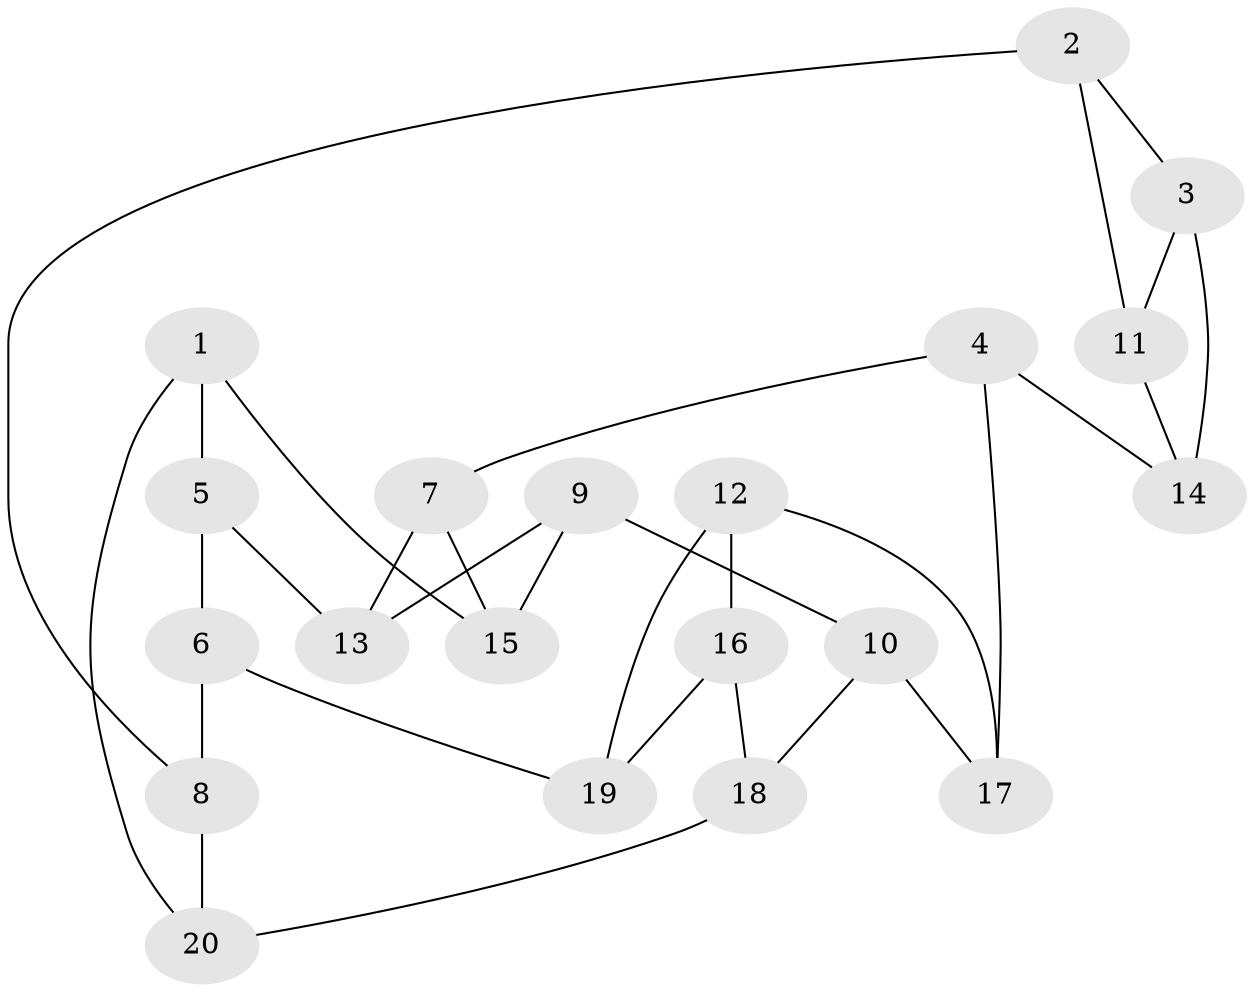 // Generated by graph-tools (version 1.1) at 2025/46/02/15/25 05:46:28]
// undirected, 20 vertices, 30 edges
graph export_dot {
graph [start="1"]
  node [color=gray90,style=filled];
  1;
  2;
  3;
  4;
  5;
  6;
  7;
  8;
  9;
  10;
  11;
  12;
  13;
  14;
  15;
  16;
  17;
  18;
  19;
  20;
  1 -- 5;
  1 -- 20;
  1 -- 15;
  2 -- 3;
  2 -- 11;
  2 -- 8;
  3 -- 11;
  3 -- 14;
  4 -- 14;
  4 -- 17;
  4 -- 7;
  5 -- 6;
  5 -- 13;
  6 -- 8;
  6 -- 19;
  7 -- 13;
  7 -- 15;
  8 -- 20;
  9 -- 15;
  9 -- 13;
  9 -- 10;
  10 -- 17;
  10 -- 18;
  11 -- 14;
  12 -- 17;
  12 -- 19;
  12 -- 16;
  16 -- 19;
  16 -- 18;
  18 -- 20;
}
